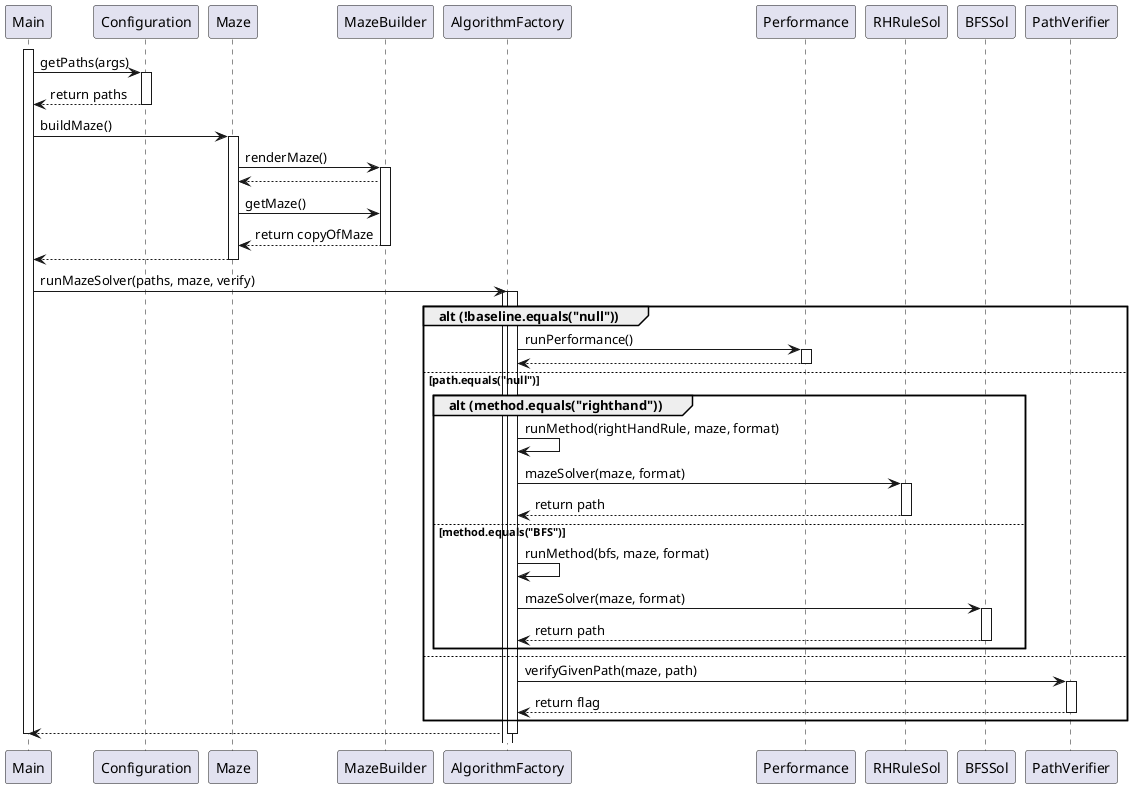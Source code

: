 @startuml Sequence

    participant Main
    participant Configuration
    participant Maze
    participant MazeBuilder
    participant AlgorithmFactory
    participant Performance
    participant RHRuleSol
    participant BFSSol
    participant PathVerifier
    
    activate Main
    Main -> Configuration: getPaths(args) 
    activate Configuration
    Main <-- Configuration: return paths
    deactivate Configuration

    Main -> Maze: buildMaze()
    activate Maze
    
    Maze -> MazeBuilder: renderMaze()
    activate MazeBuilder
    Maze <-- MazeBuilder:
    Maze -> MazeBuilder: getMaze()
    Maze <-- MazeBuilder: return copyOfMaze
    deactivate MazeBuilder
    Main <-- Maze: 
    deactivate Maze

    Main -> AlgorithmFactory ++: runMazeSolver(paths, maze, verify)
    activate AlgorithmFactory
    group alt (!baseline.equals("null"))

    AlgorithmFactory -> Performance: runPerformance()
    activate Performance

    AlgorithmFactory <-- Performance
    deactivate Performance
    else path.equals("null")

    group alt (method.equals("righthand"))
    AlgorithmFactory -> AlgorithmFactory: runMethod(rightHandRule, maze, format)
    AlgorithmFactory -> RHRuleSol: mazeSolver(maze, format)
    activate RHRuleSol
    AlgorithmFactory <-- RHRuleSol: return path
    deactivate RHRuleSol

    else method.equals("BFS")
    AlgorithmFactory -> AlgorithmFactory: runMethod(bfs, maze, format)
    AlgorithmFactory -> BFSSol: mazeSolver(maze, format)
    activate BFSSol
    AlgorithmFactory <-- BFSSol: return path
    deactivate BFSSol
    end
    else 

    AlgorithmFactory -> PathVerifier: verifyGivenPath(maze, path)
    activate PathVerifier
    AlgorithmFactory <-- PathVerifier: return flag
    deactivate PathVerifier
    end

    Main <-- AlgorithmFactory
    deactivate AlgorithmFactory
    deactivate Main
@enduml